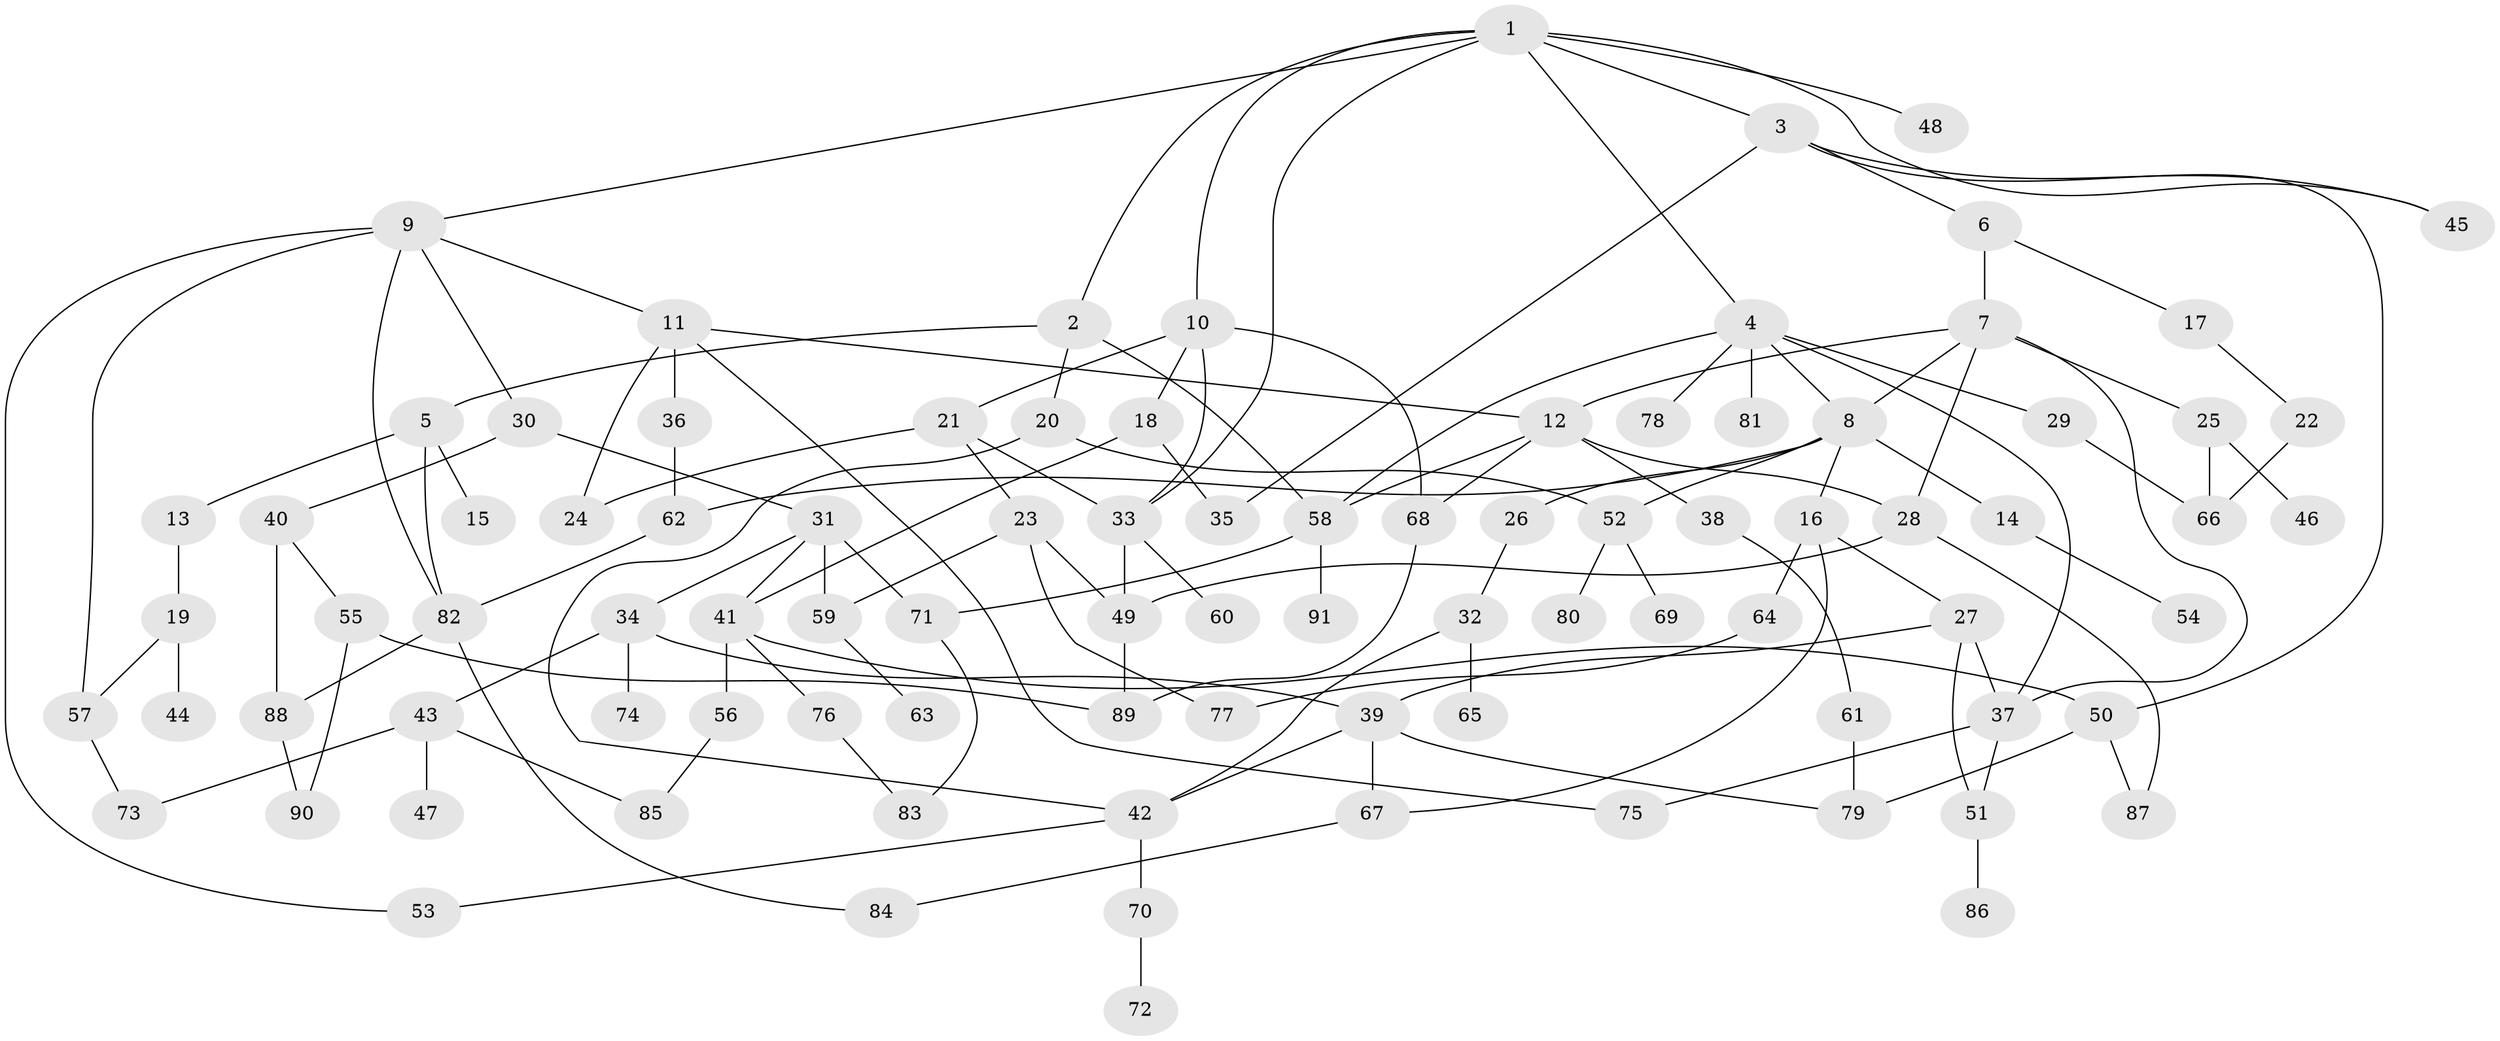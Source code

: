 // coarse degree distribution, {7: 0.06349206349206349, 4: 0.047619047619047616, 5: 0.09523809523809523, 3: 0.25396825396825395, 6: 0.06349206349206349, 12: 0.015873015873015872, 10: 0.015873015873015872, 2: 0.2222222222222222, 1: 0.2222222222222222}
// Generated by graph-tools (version 1.1) at 2025/16/03/04/25 18:16:50]
// undirected, 91 vertices, 135 edges
graph export_dot {
graph [start="1"]
  node [color=gray90,style=filled];
  1;
  2;
  3;
  4;
  5;
  6;
  7;
  8;
  9;
  10;
  11;
  12;
  13;
  14;
  15;
  16;
  17;
  18;
  19;
  20;
  21;
  22;
  23;
  24;
  25;
  26;
  27;
  28;
  29;
  30;
  31;
  32;
  33;
  34;
  35;
  36;
  37;
  38;
  39;
  40;
  41;
  42;
  43;
  44;
  45;
  46;
  47;
  48;
  49;
  50;
  51;
  52;
  53;
  54;
  55;
  56;
  57;
  58;
  59;
  60;
  61;
  62;
  63;
  64;
  65;
  66;
  67;
  68;
  69;
  70;
  71;
  72;
  73;
  74;
  75;
  76;
  77;
  78;
  79;
  80;
  81;
  82;
  83;
  84;
  85;
  86;
  87;
  88;
  89;
  90;
  91;
  1 -- 2;
  1 -- 3;
  1 -- 4;
  1 -- 9;
  1 -- 10;
  1 -- 48;
  1 -- 33;
  1 -- 45;
  2 -- 5;
  2 -- 20;
  2 -- 58;
  3 -- 6;
  3 -- 45;
  3 -- 35;
  3 -- 50;
  4 -- 8;
  4 -- 29;
  4 -- 78;
  4 -- 81;
  4 -- 58;
  4 -- 37;
  5 -- 13;
  5 -- 15;
  5 -- 82;
  6 -- 7;
  6 -- 17;
  7 -- 25;
  7 -- 37;
  7 -- 28;
  7 -- 12;
  7 -- 8;
  8 -- 14;
  8 -- 16;
  8 -- 26;
  8 -- 52;
  8 -- 62;
  9 -- 11;
  9 -- 30;
  9 -- 53;
  9 -- 57;
  9 -- 82;
  10 -- 18;
  10 -- 21;
  10 -- 33;
  10 -- 68;
  11 -- 12;
  11 -- 24;
  11 -- 36;
  11 -- 75;
  12 -- 28;
  12 -- 38;
  12 -- 58;
  12 -- 68;
  13 -- 19;
  14 -- 54;
  16 -- 27;
  16 -- 64;
  16 -- 67;
  17 -- 22;
  18 -- 35;
  18 -- 41;
  19 -- 44;
  19 -- 57;
  20 -- 42;
  20 -- 52;
  21 -- 23;
  21 -- 33;
  21 -- 24;
  22 -- 66;
  23 -- 49;
  23 -- 77;
  23 -- 59;
  25 -- 46;
  25 -- 66;
  26 -- 32;
  27 -- 51;
  27 -- 39;
  27 -- 37;
  28 -- 49;
  28 -- 87;
  29 -- 66;
  30 -- 31;
  30 -- 40;
  31 -- 34;
  31 -- 41;
  31 -- 59;
  31 -- 71;
  32 -- 65;
  32 -- 42;
  33 -- 60;
  33 -- 49;
  34 -- 39;
  34 -- 43;
  34 -- 74;
  36 -- 62;
  37 -- 51;
  37 -- 75;
  38 -- 61;
  39 -- 42;
  39 -- 67;
  39 -- 79;
  40 -- 55;
  40 -- 88;
  41 -- 50;
  41 -- 56;
  41 -- 76;
  42 -- 70;
  42 -- 53;
  43 -- 47;
  43 -- 73;
  43 -- 85;
  49 -- 89;
  50 -- 79;
  50 -- 87;
  51 -- 86;
  52 -- 69;
  52 -- 80;
  55 -- 89;
  55 -- 90;
  56 -- 85;
  57 -- 73;
  58 -- 71;
  58 -- 91;
  59 -- 63;
  61 -- 79;
  62 -- 82;
  64 -- 77;
  67 -- 84;
  68 -- 89;
  70 -- 72;
  71 -- 83;
  76 -- 83;
  82 -- 84;
  82 -- 88;
  88 -- 90;
}
